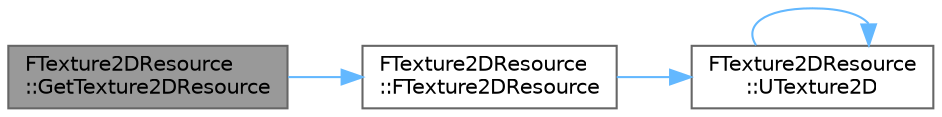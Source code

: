 digraph "FTexture2DResource::GetTexture2DResource"
{
 // INTERACTIVE_SVG=YES
 // LATEX_PDF_SIZE
  bgcolor="transparent";
  edge [fontname=Helvetica,fontsize=10,labelfontname=Helvetica,labelfontsize=10];
  node [fontname=Helvetica,fontsize=10,shape=box,height=0.2,width=0.4];
  rankdir="LR";
  Node1 [id="Node000001",label="FTexture2DResource\l::GetTexture2DResource",height=0.2,width=0.4,color="gray40", fillcolor="grey60", style="filled", fontcolor="black",tooltip=" "];
  Node1 -> Node2 [id="edge1_Node000001_Node000002",color="steelblue1",style="solid",tooltip=" "];
  Node2 [id="Node000002",label="FTexture2DResource\l::FTexture2DResource",height=0.2,width=0.4,color="grey40", fillcolor="white", style="filled",URL="$da/ddf/classFTexture2DResource.html#ac387be78236ea99353ed6280337ea84e",tooltip="Minimal initialization constructor."];
  Node2 -> Node3 [id="edge2_Node000002_Node000003",color="steelblue1",style="solid",tooltip=" "];
  Node3 [id="Node000003",label="FTexture2DResource\l::UTexture2D",height=0.2,width=0.4,color="grey40", fillcolor="white", style="filled",URL="$da/ddf/classFTexture2DResource.html#a8596beb31b009bf1e6bfe34d852ddeb7",tooltip="Texture streaming command classes that need to be friends in order to call Update/FinalizeMipCount."];
  Node3 -> Node3 [id="edge3_Node000003_Node000003",color="steelblue1",style="solid",tooltip=" "];
}
